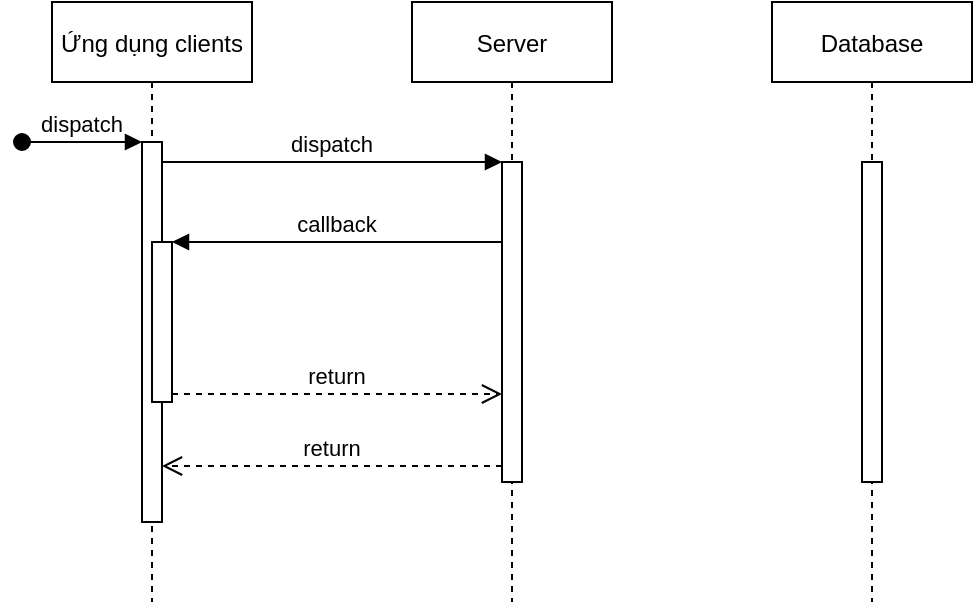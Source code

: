 <mxfile version="16.1.0" type="github">
  <diagram id="kgpKYQtTHZ0yAKxKKP6v" name="Page-1">
    <mxGraphModel dx="868" dy="458" grid="1" gridSize="10" guides="1" tooltips="1" connect="1" arrows="1" fold="1" page="1" pageScale="1" pageWidth="850" pageHeight="1100" math="0" shadow="0">
      <root>
        <mxCell id="0" />
        <mxCell id="1" parent="0" />
        <mxCell id="3nuBFxr9cyL0pnOWT2aG-1" value="Ứng dụng clients" style="shape=umlLifeline;perimeter=lifelinePerimeter;container=1;collapsible=0;recursiveResize=0;rounded=0;shadow=0;strokeWidth=1;" parent="1" vertex="1">
          <mxGeometry x="120" y="80" width="100" height="300" as="geometry" />
        </mxCell>
        <mxCell id="3nuBFxr9cyL0pnOWT2aG-2" value="" style="points=[];perimeter=orthogonalPerimeter;rounded=0;shadow=0;strokeWidth=1;" parent="3nuBFxr9cyL0pnOWT2aG-1" vertex="1">
          <mxGeometry x="45" y="70" width="10" height="190" as="geometry" />
        </mxCell>
        <mxCell id="3nuBFxr9cyL0pnOWT2aG-3" value="dispatch" style="verticalAlign=bottom;startArrow=oval;endArrow=block;startSize=8;shadow=0;strokeWidth=1;" parent="3nuBFxr9cyL0pnOWT2aG-1" target="3nuBFxr9cyL0pnOWT2aG-2" edge="1">
          <mxGeometry relative="1" as="geometry">
            <mxPoint x="-15" y="70" as="sourcePoint" />
          </mxGeometry>
        </mxCell>
        <mxCell id="3nuBFxr9cyL0pnOWT2aG-4" value="" style="points=[];perimeter=orthogonalPerimeter;rounded=0;shadow=0;strokeWidth=1;" parent="3nuBFxr9cyL0pnOWT2aG-1" vertex="1">
          <mxGeometry x="50" y="120" width="10" height="80" as="geometry" />
        </mxCell>
        <mxCell id="3nuBFxr9cyL0pnOWT2aG-5" value="Server" style="shape=umlLifeline;perimeter=lifelinePerimeter;container=1;collapsible=0;recursiveResize=0;rounded=0;shadow=0;strokeWidth=1;" parent="1" vertex="1">
          <mxGeometry x="300" y="80" width="100" height="300" as="geometry" />
        </mxCell>
        <mxCell id="3nuBFxr9cyL0pnOWT2aG-6" value="" style="points=[];perimeter=orthogonalPerimeter;rounded=0;shadow=0;strokeWidth=1;" parent="3nuBFxr9cyL0pnOWT2aG-5" vertex="1">
          <mxGeometry x="45" y="80" width="10" height="160" as="geometry" />
        </mxCell>
        <mxCell id="3nuBFxr9cyL0pnOWT2aG-7" value="return" style="verticalAlign=bottom;endArrow=open;dashed=1;endSize=8;exitX=0;exitY=0.95;shadow=0;strokeWidth=1;" parent="1" source="3nuBFxr9cyL0pnOWT2aG-6" target="3nuBFxr9cyL0pnOWT2aG-2" edge="1">
          <mxGeometry relative="1" as="geometry">
            <mxPoint x="275" y="236" as="targetPoint" />
          </mxGeometry>
        </mxCell>
        <mxCell id="3nuBFxr9cyL0pnOWT2aG-8" value="dispatch" style="verticalAlign=bottom;endArrow=block;entryX=0;entryY=0;shadow=0;strokeWidth=1;" parent="1" source="3nuBFxr9cyL0pnOWT2aG-2" target="3nuBFxr9cyL0pnOWT2aG-6" edge="1">
          <mxGeometry relative="1" as="geometry">
            <mxPoint x="275" y="160" as="sourcePoint" />
          </mxGeometry>
        </mxCell>
        <mxCell id="3nuBFxr9cyL0pnOWT2aG-9" value="callback" style="verticalAlign=bottom;endArrow=block;entryX=1;entryY=0;shadow=0;strokeWidth=1;" parent="1" source="3nuBFxr9cyL0pnOWT2aG-6" target="3nuBFxr9cyL0pnOWT2aG-4" edge="1">
          <mxGeometry relative="1" as="geometry">
            <mxPoint x="240" y="200" as="sourcePoint" />
          </mxGeometry>
        </mxCell>
        <mxCell id="3nuBFxr9cyL0pnOWT2aG-10" value="return" style="verticalAlign=bottom;endArrow=open;dashed=1;endSize=8;exitX=1;exitY=0.95;shadow=0;strokeWidth=1;" parent="1" source="3nuBFxr9cyL0pnOWT2aG-4" target="3nuBFxr9cyL0pnOWT2aG-6" edge="1">
          <mxGeometry relative="1" as="geometry">
            <mxPoint x="240" y="257" as="targetPoint" />
          </mxGeometry>
        </mxCell>
        <mxCell id="deb-yktFYqEAQDrNuL_y-1" value="Database" style="shape=umlLifeline;perimeter=lifelinePerimeter;container=1;collapsible=0;recursiveResize=0;rounded=0;shadow=0;strokeWidth=1;" vertex="1" parent="1">
          <mxGeometry x="480" y="80" width="100" height="300" as="geometry" />
        </mxCell>
        <mxCell id="deb-yktFYqEAQDrNuL_y-2" value="" style="points=[];perimeter=orthogonalPerimeter;rounded=0;shadow=0;strokeWidth=1;" vertex="1" parent="deb-yktFYqEAQDrNuL_y-1">
          <mxGeometry x="45" y="80" width="10" height="160" as="geometry" />
        </mxCell>
      </root>
    </mxGraphModel>
  </diagram>
</mxfile>
